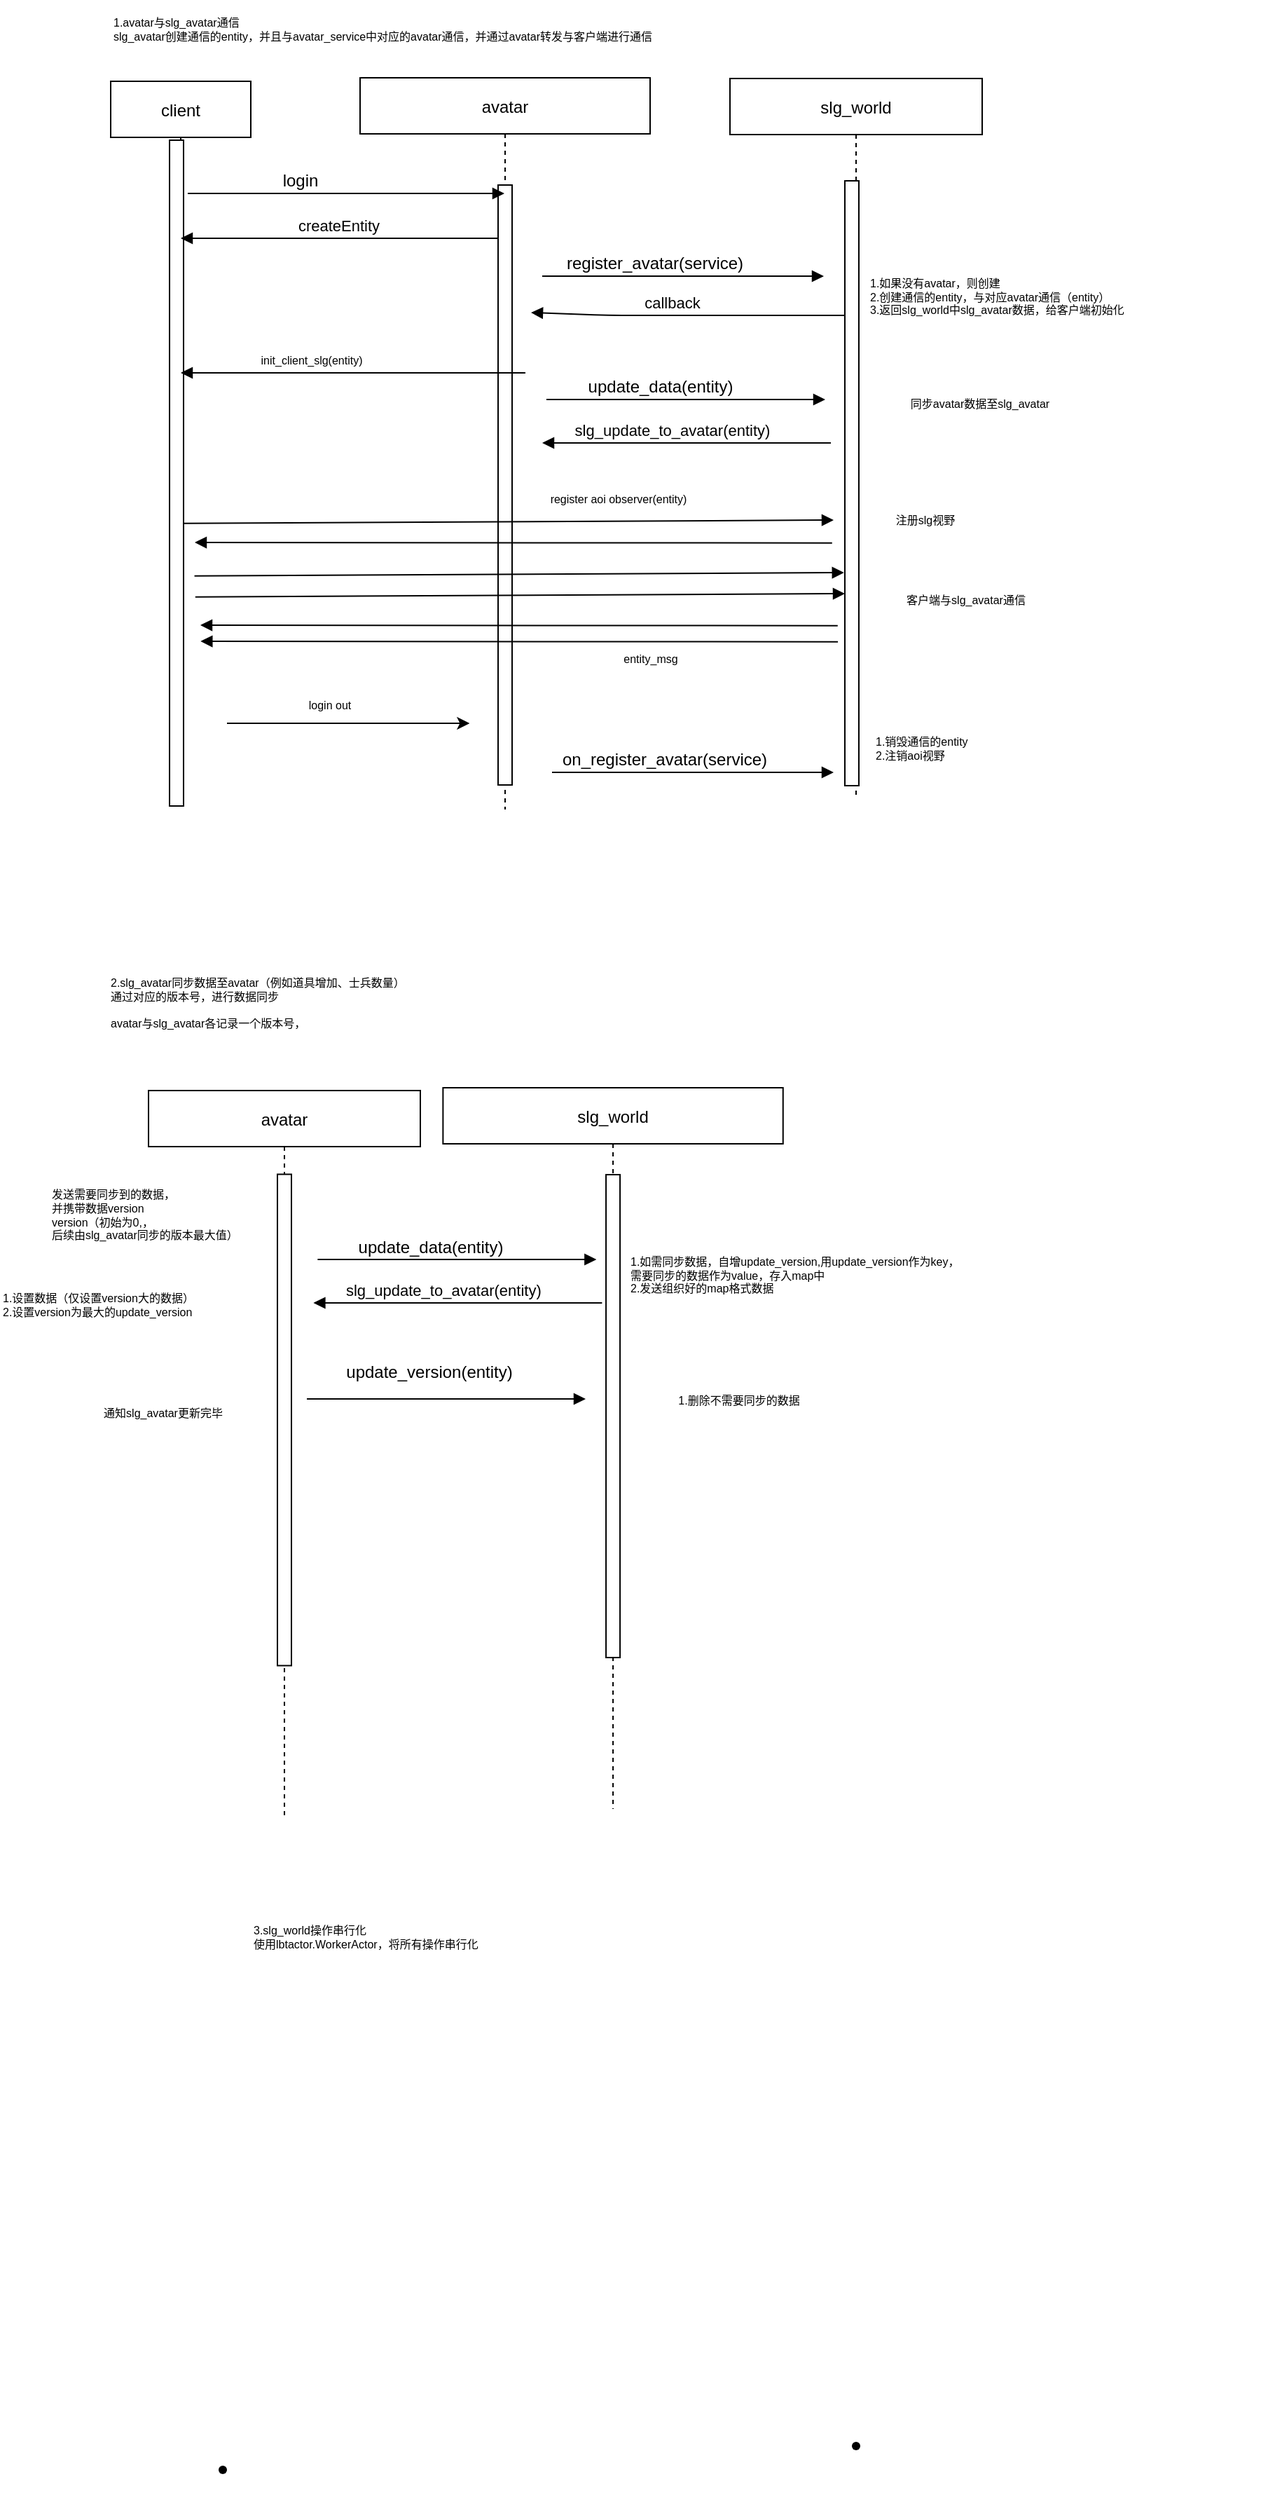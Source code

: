 <mxfile version="20.2.3" type="github">
  <diagram id="kgpKYQtTHZ0yAKxKKP6v" name="Page-1">
    <mxGraphModel dx="990" dy="581" grid="0" gridSize="10" guides="1" tooltips="1" connect="1" arrows="1" fold="1" page="0" pageScale="1" pageWidth="850" pageHeight="1100" math="0" shadow="0">
      <root>
        <mxCell id="0" />
        <mxCell id="1" parent="0" />
        <mxCell id="3nuBFxr9cyL0pnOWT2aG-1" value="client" style="shape=umlLifeline;perimeter=lifelinePerimeter;container=1;collapsible=0;recursiveResize=0;rounded=0;shadow=0;strokeWidth=1;" parent="1" vertex="1">
          <mxGeometry x="120" y="80" width="100" height="517" as="geometry" />
        </mxCell>
        <mxCell id="3nuBFxr9cyL0pnOWT2aG-4" value="" style="points=[];perimeter=orthogonalPerimeter;rounded=0;shadow=0;strokeWidth=1;" parent="3nuBFxr9cyL0pnOWT2aG-1" vertex="1">
          <mxGeometry x="42" y="42" width="10" height="475" as="geometry" />
        </mxCell>
        <mxCell id="3nuBFxr9cyL0pnOWT2aG-5" value="avatar" style="shape=umlLifeline;perimeter=lifelinePerimeter;container=1;collapsible=0;recursiveResize=0;rounded=0;shadow=0;strokeWidth=1;" parent="1" vertex="1">
          <mxGeometry x="298" y="77.5" width="207" height="522" as="geometry" />
        </mxCell>
        <mxCell id="3nuBFxr9cyL0pnOWT2aG-6" value="" style="points=[];perimeter=orthogonalPerimeter;rounded=0;shadow=0;strokeWidth=1;" parent="3nuBFxr9cyL0pnOWT2aG-5" vertex="1">
          <mxGeometry x="98.5" y="76.5" width="10" height="428" as="geometry" />
        </mxCell>
        <mxCell id="c57LuR6uQ035VPGmdFLY-44" value="" style="verticalAlign=bottom;endArrow=block;shadow=0;strokeWidth=1;exitX=0.524;exitY=0.61;exitDx=0;exitDy=0;exitPerimeter=0;" edge="1" parent="3nuBFxr9cyL0pnOWT2aG-5">
          <mxGeometry relative="1" as="geometry">
            <mxPoint x="-117.6" y="370.37" as="sourcePoint" />
            <mxPoint x="346" y="368" as="targetPoint" />
          </mxGeometry>
        </mxCell>
        <mxCell id="c57LuR6uQ035VPGmdFLY-47" value="" style="verticalAlign=bottom;endArrow=block;shadow=0;strokeWidth=1;exitX=0.524;exitY=0.61;exitDx=0;exitDy=0;exitPerimeter=0;" edge="1" parent="3nuBFxr9cyL0pnOWT2aG-5">
          <mxGeometry relative="1" as="geometry">
            <mxPoint x="-118.21" y="355.37" as="sourcePoint" />
            <mxPoint x="345.39" y="353" as="targetPoint" />
          </mxGeometry>
        </mxCell>
        <mxCell id="c57LuR6uQ035VPGmdFLY-48" value="" style="verticalAlign=bottom;endArrow=block;shadow=0;strokeWidth=1;exitX=0.524;exitY=0.61;exitDx=0;exitDy=0;exitPerimeter=0;" edge="1" parent="3nuBFxr9cyL0pnOWT2aG-5">
          <mxGeometry relative="1" as="geometry">
            <mxPoint x="341.04" y="402.37" as="sourcePoint" />
            <mxPoint x="-113.85" y="402" as="targetPoint" />
          </mxGeometry>
        </mxCell>
        <mxCell id="c57LuR6uQ035VPGmdFLY-26" value="entity_msg" style="text;html=1;align=center;verticalAlign=middle;resizable=0;points=[];autosize=1;strokeColor=none;fillColor=none;fontSize=8;" vertex="1" parent="3nuBFxr9cyL0pnOWT2aG-5">
          <mxGeometry x="169" y="401" width="76" height="26" as="geometry" />
        </mxCell>
        <mxCell id="c57LuR6uQ035VPGmdFLY-40" value="register aoi observer(entity)" style="text;html=1;align=center;verticalAlign=middle;resizable=0;points=[];autosize=1;strokeColor=none;fillColor=none;fontSize=8;" vertex="1" parent="3nuBFxr9cyL0pnOWT2aG-5">
          <mxGeometry x="102" y="287" width="164" height="26" as="geometry" />
        </mxCell>
        <mxCell id="3nuBFxr9cyL0pnOWT2aG-8" value="" style="verticalAlign=bottom;endArrow=block;shadow=0;strokeWidth=1;" parent="1" target="3nuBFxr9cyL0pnOWT2aG-5" edge="1">
          <mxGeometry relative="1" as="geometry">
            <mxPoint x="175" y="160.0" as="sourcePoint" />
          </mxGeometry>
        </mxCell>
        <mxCell id="3nuBFxr9cyL0pnOWT2aG-9" value="createEntity" style="verticalAlign=bottom;endArrow=block;shadow=0;strokeWidth=1;" parent="1" source="3nuBFxr9cyL0pnOWT2aG-6" target="3nuBFxr9cyL0pnOWT2aG-1" edge="1">
          <mxGeometry relative="1" as="geometry">
            <mxPoint x="240" y="200" as="sourcePoint" />
            <Array as="points">
              <mxPoint x="289" y="192" />
            </Array>
          </mxGeometry>
        </mxCell>
        <mxCell id="c57LuR6uQ035VPGmdFLY-1" value="slg_world" style="shape=umlLifeline;perimeter=lifelinePerimeter;container=1;collapsible=0;recursiveResize=0;rounded=0;shadow=0;strokeWidth=1;" vertex="1" parent="1">
          <mxGeometry x="562" y="78" width="180" height="511" as="geometry" />
        </mxCell>
        <mxCell id="c57LuR6uQ035VPGmdFLY-2" value="" style="points=[];perimeter=orthogonalPerimeter;rounded=0;shadow=0;strokeWidth=1;" vertex="1" parent="c57LuR6uQ035VPGmdFLY-1">
          <mxGeometry x="82" y="73" width="10" height="431.5" as="geometry" />
        </mxCell>
        <mxCell id="c57LuR6uQ035VPGmdFLY-8" value="" style="verticalAlign=bottom;endArrow=block;shadow=0;strokeWidth=1;" edge="1" parent="c57LuR6uQ035VPGmdFLY-1">
          <mxGeometry relative="1" as="geometry">
            <mxPoint x="-131" y="229.0" as="sourcePoint" />
            <mxPoint x="68" y="229" as="targetPoint" />
          </mxGeometry>
        </mxCell>
        <mxCell id="c57LuR6uQ035VPGmdFLY-9" value="update_data(entity)" style="text;html=1;align=center;verticalAlign=middle;resizable=0;points=[];autosize=1;strokeColor=none;fillColor=none;" vertex="1" parent="c57LuR6uQ035VPGmdFLY-1">
          <mxGeometry x="-111" y="207" width="121" height="26" as="geometry" />
        </mxCell>
        <mxCell id="c57LuR6uQ035VPGmdFLY-12" value="" style="verticalAlign=bottom;endArrow=block;shadow=0;strokeWidth=1;" edge="1" parent="c57LuR6uQ035VPGmdFLY-1" target="3nuBFxr9cyL0pnOWT2aG-1">
          <mxGeometry x="-0.093" y="-20" relative="1" as="geometry">
            <mxPoint x="-146" y="210" as="sourcePoint" />
            <mxPoint x="-318" y="210" as="targetPoint" />
            <Array as="points">
              <mxPoint x="-232.93" y="210" />
            </Array>
            <mxPoint as="offset" />
          </mxGeometry>
        </mxCell>
        <mxCell id="c57LuR6uQ035VPGmdFLY-14" value="slg_update_to_avatar(entity)" style="verticalAlign=bottom;endArrow=block;shadow=0;strokeWidth=1;labelBackgroundColor=none;" edge="1" parent="c57LuR6uQ035VPGmdFLY-1">
          <mxGeometry x="0.097" relative="1" as="geometry">
            <mxPoint x="72" y="260" as="sourcePoint" />
            <mxPoint x="-134" y="260" as="targetPoint" />
            <Array as="points">
              <mxPoint x="-14.93" y="260" />
            </Array>
            <mxPoint as="offset" />
          </mxGeometry>
        </mxCell>
        <mxCell id="c57LuR6uQ035VPGmdFLY-36" value="1.销毁通信的entity&lt;br&gt;&lt;div style=&quot;&quot;&gt;&lt;span style=&quot;background-color: initial;&quot;&gt;2.注销aoi视野&lt;/span&gt;&lt;/div&gt;" style="text;html=1;align=left;verticalAlign=middle;resizable=0;points=[];autosize=1;strokeColor=none;fillColor=none;fontSize=8;" vertex="1" parent="c57LuR6uQ035VPGmdFLY-1">
          <mxGeometry x="102" y="457" width="117" height="41" as="geometry" />
        </mxCell>
        <mxCell id="c57LuR6uQ035VPGmdFLY-52" value="" style="verticalAlign=bottom;endArrow=block;shadow=0;strokeWidth=1;exitX=0.524;exitY=0.61;exitDx=0;exitDy=0;exitPerimeter=0;" edge="1" parent="c57LuR6uQ035VPGmdFLY-1">
          <mxGeometry relative="1" as="geometry">
            <mxPoint x="72.89" y="331.37" as="sourcePoint" />
            <mxPoint x="-382.0" y="331" as="targetPoint" />
          </mxGeometry>
        </mxCell>
        <mxCell id="c57LuR6uQ035VPGmdFLY-51" value="注册slg视野" style="text;html=1;align=center;verticalAlign=middle;resizable=0;points=[];autosize=1;strokeColor=none;fillColor=none;fontSize=8;" vertex="1" parent="c57LuR6uQ035VPGmdFLY-1">
          <mxGeometry x="98" y="302" width="81" height="26" as="geometry" />
        </mxCell>
        <mxCell id="c57LuR6uQ035VPGmdFLY-3" value="login" style="text;html=1;align=center;verticalAlign=middle;resizable=0;points=[];autosize=1;strokeColor=none;fillColor=none;" vertex="1" parent="1">
          <mxGeometry x="233" y="138" width="43" height="26" as="geometry" />
        </mxCell>
        <mxCell id="c57LuR6uQ035VPGmdFLY-4" value="" style="verticalAlign=bottom;endArrow=block;shadow=0;strokeWidth=1;" edge="1" parent="1">
          <mxGeometry relative="1" as="geometry">
            <mxPoint x="428" y="219.0" as="sourcePoint" />
            <mxPoint x="629" y="219" as="targetPoint" />
          </mxGeometry>
        </mxCell>
        <mxCell id="c57LuR6uQ035VPGmdFLY-6" value="register_avatar(service)" style="text;html=1;align=center;verticalAlign=middle;resizable=0;points=[];autosize=1;strokeColor=none;fillColor=none;" vertex="1" parent="1">
          <mxGeometry x="436" y="197" width="144" height="26" as="geometry" />
        </mxCell>
        <mxCell id="c57LuR6uQ035VPGmdFLY-7" value="callback" style="verticalAlign=bottom;endArrow=block;shadow=0;strokeWidth=1;labelBackgroundColor=none;" edge="1" parent="1" source="c57LuR6uQ035VPGmdFLY-2">
          <mxGeometry x="0.097" relative="1" as="geometry">
            <mxPoint x="531.07" y="247" as="sourcePoint" />
            <mxPoint x="420" y="245" as="targetPoint" />
            <Array as="points">
              <mxPoint x="475.07" y="247" />
            </Array>
            <mxPoint as="offset" />
          </mxGeometry>
        </mxCell>
        <mxCell id="c57LuR6uQ035VPGmdFLY-11" value="&lt;font style=&quot;font-size: 8px;&quot;&gt;1.如果没有avatar，则创建 &lt;br&gt;&lt;div style=&quot;&quot;&gt;&lt;span style=&quot;background-color: initial;&quot;&gt;2.创建通信的entity，与对应avatar通信（entity）&lt;/span&gt;&lt;/div&gt;&lt;div style=&quot;&quot;&gt;&lt;span style=&quot;background-color: initial;&quot;&gt;3.返回slg_world中slg_avatar数据，给客户端初始化&lt;/span&gt;&lt;/div&gt;&lt;/font&gt;" style="text;html=1;align=left;verticalAlign=middle;resizable=0;points=[];autosize=1;strokeColor=none;fillColor=none;fontSize=7;" vertex="1" parent="1">
          <mxGeometry x="660" y="206" width="290" height="55" as="geometry" />
        </mxCell>
        <mxCell id="c57LuR6uQ035VPGmdFLY-13" value="init_client_slg(entity)" style="text;html=1;align=center;verticalAlign=middle;resizable=0;points=[];autosize=1;strokeColor=none;fillColor=none;fontSize=8;" vertex="1" parent="1">
          <mxGeometry x="199" y="266" width="127" height="26" as="geometry" />
        </mxCell>
        <mxCell id="c57LuR6uQ035VPGmdFLY-39" value="" style="verticalAlign=bottom;endArrow=block;shadow=0;strokeWidth=1;exitX=0.524;exitY=0.61;exitDx=0;exitDy=0;exitPerimeter=0;" edge="1" parent="1" source="3nuBFxr9cyL0pnOWT2aG-1">
          <mxGeometry relative="1" as="geometry">
            <mxPoint x="356" y="378.0" as="sourcePoint" />
            <mxPoint x="636" y="393" as="targetPoint" />
          </mxGeometry>
        </mxCell>
        <mxCell id="c57LuR6uQ035VPGmdFLY-34" value="" style="verticalAlign=bottom;endArrow=block;shadow=0;strokeWidth=1;" edge="1" parent="1">
          <mxGeometry relative="1" as="geometry">
            <mxPoint x="435" y="573.0" as="sourcePoint" />
            <mxPoint x="636" y="573" as="targetPoint" />
          </mxGeometry>
        </mxCell>
        <mxCell id="c57LuR6uQ035VPGmdFLY-35" value="on_register_avatar(service)" style="text;html=1;align=center;verticalAlign=middle;resizable=0;points=[];autosize=1;strokeColor=none;fillColor=none;" vertex="1" parent="1">
          <mxGeometry x="433" y="551" width="164" height="26" as="geometry" />
        </mxCell>
        <mxCell id="c57LuR6uQ035VPGmdFLY-31" value="" style="endArrow=classic;html=1;rounded=0;labelBackgroundColor=none;fontSize=8;" edge="1" parent="1">
          <mxGeometry width="50" height="50" relative="1" as="geometry">
            <mxPoint x="203.0" y="538" as="sourcePoint" />
            <mxPoint x="376.19" y="538" as="targetPoint" />
          </mxGeometry>
        </mxCell>
        <mxCell id="c57LuR6uQ035VPGmdFLY-32" value="login out" style="text;html=1;align=center;verticalAlign=middle;resizable=0;points=[];autosize=1;strokeColor=none;fillColor=none;fontSize=8;" vertex="1" parent="1">
          <mxGeometry x="244.19" y="512" width="63" height="26" as="geometry" />
        </mxCell>
        <mxCell id="c57LuR6uQ035VPGmdFLY-45" value="" style="verticalAlign=bottom;endArrow=block;shadow=0;strokeWidth=1;exitX=0.524;exitY=0.61;exitDx=0;exitDy=0;exitPerimeter=0;" edge="1" parent="1">
          <mxGeometry relative="1" as="geometry">
            <mxPoint x="638.89" y="468.37" as="sourcePoint" />
            <mxPoint x="184" y="468" as="targetPoint" />
          </mxGeometry>
        </mxCell>
        <mxCell id="c57LuR6uQ035VPGmdFLY-49" value="同步avatar数据至slg_avatar" style="text;html=1;align=center;verticalAlign=middle;resizable=0;points=[];autosize=1;strokeColor=none;fillColor=none;fontSize=8;" vertex="1" parent="1">
          <mxGeometry x="656" y="297" width="167" height="26" as="geometry" />
        </mxCell>
        <mxCell id="c57LuR6uQ035VPGmdFLY-50" value="客户端与slg_avatar通信" style="text;html=1;align=center;verticalAlign=middle;resizable=0;points=[];autosize=1;strokeColor=none;fillColor=none;fontSize=8;" vertex="1" parent="1">
          <mxGeometry x="657" y="437" width="145" height="26" as="geometry" />
        </mxCell>
        <mxCell id="c57LuR6uQ035VPGmdFLY-53" value="&lt;div style=&quot;&quot;&gt;&lt;span style=&quot;background-color: initial;&quot;&gt;1.avatar与slg_avatar通信&lt;/span&gt;&lt;/div&gt;&lt;div style=&quot;&quot;&gt;slg_avatar创建通信的entity，并且与avatar_service中对应的avatar通信，并通过avatar转发与客户端进行通信&lt;/div&gt;" style="text;html=1;align=left;verticalAlign=middle;resizable=0;points=[];autosize=1;strokeColor=none;fillColor=none;fontSize=8;" vertex="1" parent="1">
          <mxGeometry x="120" y="22" width="595" height="41" as="geometry" />
        </mxCell>
        <mxCell id="c57LuR6uQ035VPGmdFLY-54" value="&lt;div style=&quot;&quot;&gt;&lt;/div&gt;&lt;span style=&quot;&quot;&gt;2.slg_avatar同步数据至avatar&lt;/span&gt;&lt;span style=&quot;background-color: initial;&quot;&gt;（例如道具增加、士兵数量）&lt;/span&gt;&lt;span style=&quot;&quot;&gt;&lt;br&gt;&lt;/span&gt;&lt;div style=&quot;&quot;&gt;&lt;span style=&quot;background-color: initial;&quot;&gt;通过对应的版本号，进行数据同步&lt;/span&gt;&lt;/div&gt;&lt;div style=&quot;&quot;&gt;&lt;br&gt;&lt;/div&gt;&lt;div style=&quot;&quot;&gt;avatar与slg_avatar各记录一个版本号，&lt;/div&gt;" style="text;html=1;align=left;verticalAlign=middle;resizable=0;points=[];autosize=1;strokeColor=none;fillColor=none;fontSize=8;" vertex="1" parent="1">
          <mxGeometry x="118" y="703" width="333" height="70" as="geometry" />
        </mxCell>
        <mxCell id="c57LuR6uQ035VPGmdFLY-56" value="avatar" style="shape=umlLifeline;perimeter=lifelinePerimeter;container=1;collapsible=0;recursiveResize=0;rounded=0;shadow=0;strokeWidth=1;" vertex="1" parent="1">
          <mxGeometry x="147" y="800" width="194" height="518" as="geometry" />
        </mxCell>
        <mxCell id="c57LuR6uQ035VPGmdFLY-57" value="" style="points=[];perimeter=orthogonalPerimeter;rounded=0;shadow=0;strokeWidth=1;" vertex="1" parent="c57LuR6uQ035VPGmdFLY-56">
          <mxGeometry x="92" y="59.75" width="10" height="350.5" as="geometry" />
        </mxCell>
        <mxCell id="c57LuR6uQ035VPGmdFLY-65" value="" style="verticalAlign=bottom;endArrow=block;shadow=0;strokeWidth=1;" edge="1" parent="c57LuR6uQ035VPGmdFLY-56">
          <mxGeometry relative="1" as="geometry">
            <mxPoint x="120.69" y="120.5" as="sourcePoint" />
            <mxPoint x="319.69" y="120.5" as="targetPoint" />
          </mxGeometry>
        </mxCell>
        <mxCell id="c57LuR6uQ035VPGmdFLY-66" value="update_data(entity)" style="text;html=1;align=center;verticalAlign=middle;resizable=0;points=[];autosize=1;strokeColor=none;fillColor=none;" vertex="1" parent="c57LuR6uQ035VPGmdFLY-56">
          <mxGeometry x="140.69" y="98.5" width="121" height="26" as="geometry" />
        </mxCell>
        <mxCell id="c57LuR6uQ035VPGmdFLY-68" value="slg_update_to_avatar(entity)" style="verticalAlign=bottom;endArrow=block;shadow=0;strokeWidth=1;labelBackgroundColor=none;" edge="1" parent="c57LuR6uQ035VPGmdFLY-56">
          <mxGeometry x="0.097" relative="1" as="geometry">
            <mxPoint x="323.69" y="151.5" as="sourcePoint" />
            <mxPoint x="117.69" y="151.5" as="targetPoint" />
            <Array as="points">
              <mxPoint x="236.76" y="151.5" />
            </Array>
            <mxPoint as="offset" />
          </mxGeometry>
        </mxCell>
        <mxCell id="c57LuR6uQ035VPGmdFLY-82" value="1.设置数据（仅设置version大的数据）&lt;br&gt;2.设置version为最大的update_version" style="text;html=1;align=left;verticalAlign=middle;resizable=0;points=[];autosize=1;strokeColor=none;fillColor=none;fontSize=8;" vertex="1" parent="c57LuR6uQ035VPGmdFLY-56">
          <mxGeometry x="-106" y="132" width="223" height="41" as="geometry" />
        </mxCell>
        <mxCell id="c57LuR6uQ035VPGmdFLY-88" value="通知slg_avatar更新完毕" style="text;html=1;align=center;verticalAlign=middle;resizable=0;points=[];autosize=1;strokeColor=none;fillColor=none;fontSize=8;" vertex="1" parent="c57LuR6uQ035VPGmdFLY-56">
          <mxGeometry x="-63" y="217" width="145" height="26" as="geometry" />
        </mxCell>
        <mxCell id="c57LuR6uQ035VPGmdFLY-63" value="slg_world" style="shape=umlLifeline;perimeter=lifelinePerimeter;container=1;collapsible=0;recursiveResize=0;rounded=0;shadow=0;strokeWidth=1;" vertex="1" parent="1">
          <mxGeometry x="357.19" y="798" width="242.69" height="514.5" as="geometry" />
        </mxCell>
        <mxCell id="c57LuR6uQ035VPGmdFLY-64" value="" style="points=[];perimeter=orthogonalPerimeter;rounded=0;shadow=0;strokeWidth=1;" vertex="1" parent="c57LuR6uQ035VPGmdFLY-63">
          <mxGeometry x="116.34" y="62" width="10" height="344.5" as="geometry" />
        </mxCell>
        <mxCell id="c57LuR6uQ035VPGmdFLY-83" value="" style="verticalAlign=bottom;endArrow=block;shadow=0;strokeWidth=1;" edge="1" parent="c57LuR6uQ035VPGmdFLY-63">
          <mxGeometry relative="1" as="geometry">
            <mxPoint x="-97.19" y="222.0" as="sourcePoint" />
            <mxPoint x="101.81" y="222.0" as="targetPoint" />
          </mxGeometry>
        </mxCell>
        <mxCell id="c57LuR6uQ035VPGmdFLY-84" value="update_version(entity)" style="text;html=1;align=center;verticalAlign=middle;resizable=0;points=[];autosize=1;strokeColor=none;fillColor=none;" vertex="1" parent="c57LuR6uQ035VPGmdFLY-63">
          <mxGeometry x="-79.19" y="190" width="137" height="26" as="geometry" />
        </mxCell>
        <mxCell id="c57LuR6uQ035VPGmdFLY-78" value="发送需要同步到的数据，&lt;br&gt;并携带数据version&lt;br&gt;version（初始为0,，&lt;br&gt;后续由slg_avatar同步的版本最大值）" style="text;html=1;align=left;verticalAlign=middle;resizable=0;points=[];autosize=1;strokeColor=none;fillColor=none;fontSize=8;" vertex="1" parent="1">
          <mxGeometry x="76" y="854" width="217" height="70" as="geometry" />
        </mxCell>
        <mxCell id="c57LuR6uQ035VPGmdFLY-79" value="&lt;span style=&quot;background-color: initial;&quot;&gt;1.如需同步数据，自增update_version,用update_version作为key，&lt;br&gt;需要同步的数据作为value，存入map中&lt;br&gt;2.发送组织好的map格式数据&lt;br&gt;&lt;/span&gt;" style="text;html=1;align=left;verticalAlign=middle;resizable=0;points=[];autosize=1;strokeColor=none;fillColor=none;fontSize=8;" vertex="1" parent="1">
          <mxGeometry x="489" y="904" width="370" height="55" as="geometry" />
        </mxCell>
        <mxCell id="c57LuR6uQ035VPGmdFLY-87" value="&lt;div style=&quot;text-align: left;&quot;&gt;&lt;span style=&quot;background-color: initial;&quot;&gt;1.删除不需要同步的数据&lt;/span&gt;&lt;br&gt;&lt;/div&gt;" style="text;html=1;align=center;verticalAlign=middle;resizable=0;points=[];autosize=1;strokeColor=none;fillColor=none;fontSize=8;" vertex="1" parent="1">
          <mxGeometry x="494" y="1008" width="148" height="26" as="geometry" />
        </mxCell>
        <mxCell id="c57LuR6uQ035VPGmdFLY-89" value="3.slg_world操作串行化&lt;br&gt;使用lbtactor.WorkerActor，将所有操作串行化" style="text;html=1;align=left;verticalAlign=middle;resizable=0;points=[];autosize=1;strokeColor=none;fillColor=none;fontSize=8;" vertex="1" parent="1">
          <mxGeometry x="220" y="1383" width="258" height="41" as="geometry" />
        </mxCell>
        <mxCell id="c57LuR6uQ035VPGmdFLY-90" value="" style="shape=waypoint;sketch=0;fillStyle=solid;size=6;pointerEvents=1;points=[];fillColor=none;resizable=0;rotatable=0;perimeter=centerPerimeter;snapToPoint=1;fontSize=8;" vertex="1" parent="1">
          <mxGeometry x="180" y="1764" width="40" height="40" as="geometry" />
        </mxCell>
        <mxCell id="c57LuR6uQ035VPGmdFLY-91" value="" style="shape=waypoint;sketch=0;fillStyle=solid;size=6;pointerEvents=1;points=[];fillColor=none;resizable=0;rotatable=0;perimeter=centerPerimeter;snapToPoint=1;fontSize=8;" vertex="1" parent="1">
          <mxGeometry x="632" y="1747" width="40" height="40" as="geometry" />
        </mxCell>
      </root>
    </mxGraphModel>
  </diagram>
</mxfile>
